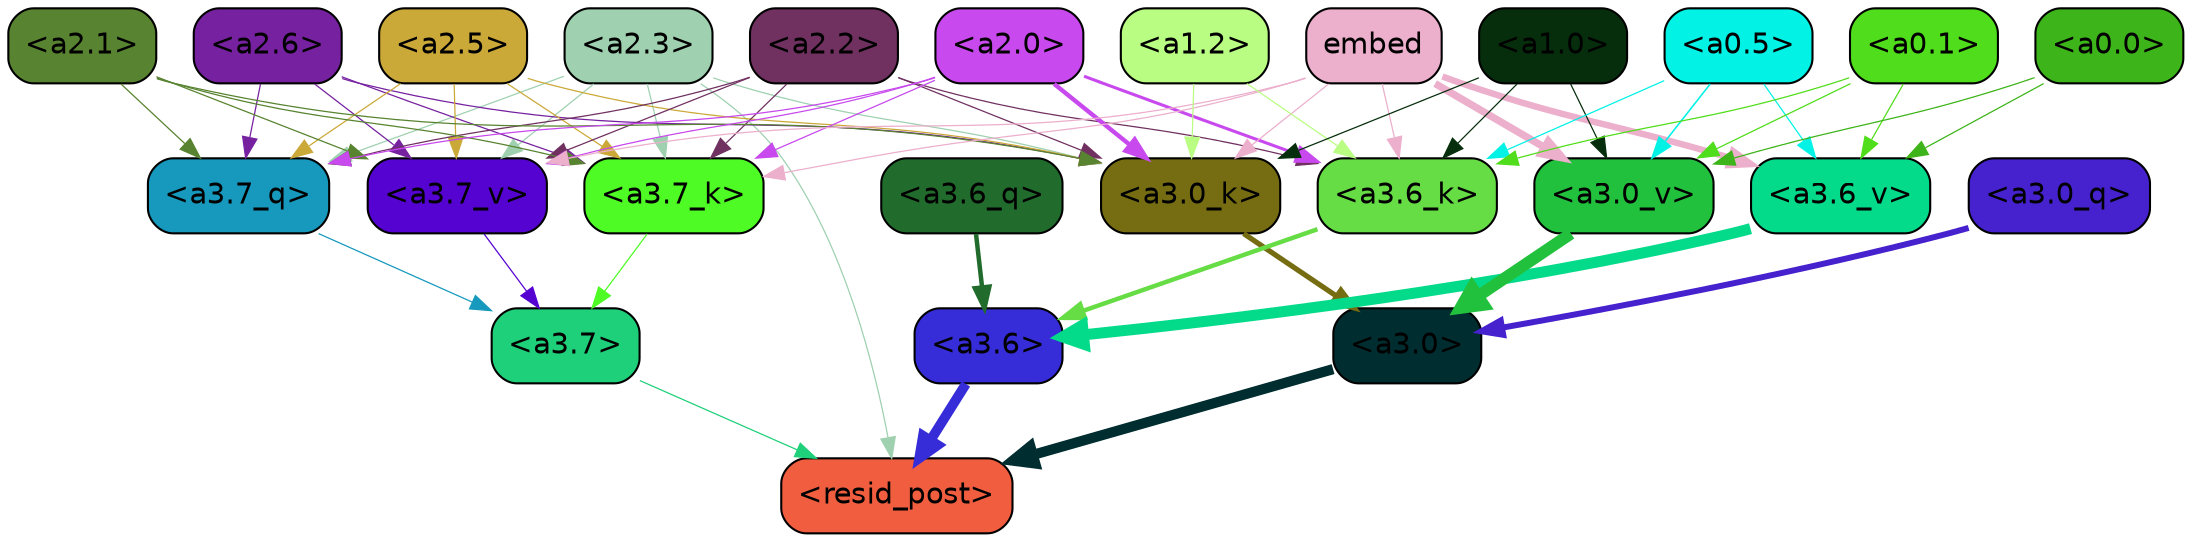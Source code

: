 strict digraph "" {
	graph [bgcolor=transparent,
		layout=dot,
		overlap=false,
		splines=true
	];
	"<a3.7>"	[color=black,
		fillcolor="#1fd07a",
		fontname=Helvetica,
		shape=box,
		style="filled, rounded"];
	"<resid_post>"	[color=black,
		fillcolor="#f05d3f",
		fontname=Helvetica,
		shape=box,
		style="filled, rounded"];
	"<a3.7>" -> "<resid_post>"	[color="#1fd07a",
		penwidth=0.6];
	"<a3.6>"	[color=black,
		fillcolor="#362cd8",
		fontname=Helvetica,
		shape=box,
		style="filled, rounded"];
	"<a3.6>" -> "<resid_post>"	[color="#362cd8",
		penwidth=4.7534414529800415];
	"<a3.0>"	[color=black,
		fillcolor="#002d30",
		fontname=Helvetica,
		shape=box,
		style="filled, rounded"];
	"<a3.0>" -> "<resid_post>"	[color="#002d30",
		penwidth=4.898576855659485];
	"<a2.3>"	[color=black,
		fillcolor="#9fd1b0",
		fontname=Helvetica,
		shape=box,
		style="filled, rounded"];
	"<a2.3>" -> "<resid_post>"	[color="#9fd1b0",
		penwidth=0.6];
	"<a3.7_q>"	[color=black,
		fillcolor="#1699bd",
		fontname=Helvetica,
		shape=box,
		style="filled, rounded"];
	"<a2.3>" -> "<a3.7_q>"	[color="#9fd1b0",
		penwidth=0.6];
	"<a3.7_k>"	[color=black,
		fillcolor="#4efb25",
		fontname=Helvetica,
		shape=box,
		style="filled, rounded"];
	"<a2.3>" -> "<a3.7_k>"	[color="#9fd1b0",
		penwidth=0.6];
	"<a3.0_k>"	[color=black,
		fillcolor="#766d13",
		fontname=Helvetica,
		shape=box,
		style="filled, rounded"];
	"<a2.3>" -> "<a3.0_k>"	[color="#9fd1b0",
		penwidth=0.6];
	"<a3.7_v>"	[color=black,
		fillcolor="#5503d1",
		fontname=Helvetica,
		shape=box,
		style="filled, rounded"];
	"<a2.3>" -> "<a3.7_v>"	[color="#9fd1b0",
		penwidth=0.6];
	"<a3.7_q>" -> "<a3.7>"	[color="#1699bd",
		penwidth=0.6];
	"<a3.6_q>"	[color=black,
		fillcolor="#216c2d",
		fontname=Helvetica,
		shape=box,
		style="filled, rounded"];
	"<a3.6_q>" -> "<a3.6>"	[color="#216c2d",
		penwidth=2.160832464694977];
	"<a3.0_q>"	[color=black,
		fillcolor="#4621ce",
		fontname=Helvetica,
		shape=box,
		style="filled, rounded"];
	"<a3.0_q>" -> "<a3.0>"	[color="#4621ce",
		penwidth=2.870753765106201];
	"<a3.7_k>" -> "<a3.7>"	[color="#4efb25",
		penwidth=0.6];
	"<a3.6_k>"	[color=black,
		fillcolor="#66dc45",
		fontname=Helvetica,
		shape=box,
		style="filled, rounded"];
	"<a3.6_k>" -> "<a3.6>"	[color="#66dc45",
		penwidth=2.13908451795578];
	"<a3.0_k>" -> "<a3.0>"	[color="#766d13",
		penwidth=2.520303964614868];
	"<a3.7_v>" -> "<a3.7>"	[color="#5503d1",
		penwidth=0.6];
	"<a3.6_v>"	[color=black,
		fillcolor="#04db8a",
		fontname=Helvetica,
		shape=box,
		style="filled, rounded"];
	"<a3.6_v>" -> "<a3.6>"	[color="#04db8a",
		penwidth=5.297133803367615];
	"<a3.0_v>"	[color=black,
		fillcolor="#21c13d",
		fontname=Helvetica,
		shape=box,
		style="filled, rounded"];
	"<a3.0_v>" -> "<a3.0>"	[color="#21c13d",
		penwidth=5.680712580680847];
	"<a2.6>"	[color=black,
		fillcolor="#7621a0",
		fontname=Helvetica,
		shape=box,
		style="filled, rounded"];
	"<a2.6>" -> "<a3.7_q>"	[color="#7621a0",
		penwidth=0.6];
	"<a2.6>" -> "<a3.7_k>"	[color="#7621a0",
		penwidth=0.6];
	"<a2.6>" -> "<a3.0_k>"	[color="#7621a0",
		penwidth=0.6];
	"<a2.6>" -> "<a3.7_v>"	[color="#7621a0",
		penwidth=0.6];
	"<a2.5>"	[color=black,
		fillcolor="#cba939",
		fontname=Helvetica,
		shape=box,
		style="filled, rounded"];
	"<a2.5>" -> "<a3.7_q>"	[color="#cba939",
		penwidth=0.6];
	"<a2.5>" -> "<a3.7_k>"	[color="#cba939",
		penwidth=0.6];
	"<a2.5>" -> "<a3.0_k>"	[color="#cba939",
		penwidth=0.6];
	"<a2.5>" -> "<a3.7_v>"	[color="#cba939",
		penwidth=0.6];
	"<a2.2>"	[color=black,
		fillcolor="#703161",
		fontname=Helvetica,
		shape=box,
		style="filled, rounded"];
	"<a2.2>" -> "<a3.7_q>"	[color="#703161",
		penwidth=0.6];
	"<a2.2>" -> "<a3.7_k>"	[color="#703161",
		penwidth=0.6];
	"<a2.2>" -> "<a3.6_k>"	[color="#703161",
		penwidth=0.6];
	"<a2.2>" -> "<a3.0_k>"	[color="#703161",
		penwidth=0.6];
	"<a2.2>" -> "<a3.7_v>"	[color="#703161",
		penwidth=0.6];
	"<a2.1>"	[color=black,
		fillcolor="#588330",
		fontname=Helvetica,
		shape=box,
		style="filled, rounded"];
	"<a2.1>" -> "<a3.7_q>"	[color="#588330",
		penwidth=0.6];
	"<a2.1>" -> "<a3.7_k>"	[color="#588330",
		penwidth=0.6];
	"<a2.1>" -> "<a3.0_k>"	[color="#588330",
		penwidth=0.6];
	"<a2.1>" -> "<a3.7_v>"	[color="#588330",
		penwidth=0.6];
	"<a2.0>"	[color=black,
		fillcolor="#c849ed",
		fontname=Helvetica,
		shape=box,
		style="filled, rounded"];
	"<a2.0>" -> "<a3.7_q>"	[color="#c849ed",
		penwidth=0.6];
	"<a2.0>" -> "<a3.7_k>"	[color="#c849ed",
		penwidth=0.6];
	"<a2.0>" -> "<a3.6_k>"	[color="#c849ed",
		penwidth=1.4807794839143753];
	"<a2.0>" -> "<a3.0_k>"	[color="#c849ed",
		penwidth=2.095262974500656];
	"<a2.0>" -> "<a3.7_v>"	[color="#c849ed",
		penwidth=0.6];
	embed	[color=black,
		fillcolor="#ecafcc",
		fontname=Helvetica,
		shape=box,
		style="filled, rounded"];
	embed -> "<a3.7_k>"	[color="#ecafcc",
		penwidth=0.6];
	embed -> "<a3.6_k>"	[color="#ecafcc",
		penwidth=0.6];
	embed -> "<a3.0_k>"	[color="#ecafcc",
		penwidth=0.6];
	embed -> "<a3.7_v>"	[color="#ecafcc",
		penwidth=0.6];
	embed -> "<a3.6_v>"	[color="#ecafcc",
		penwidth=3.067279100418091];
	embed -> "<a3.0_v>"	[color="#ecafcc",
		penwidth=3.5202720761299133];
	"<a1.2>"	[color=black,
		fillcolor="#bafd83",
		fontname=Helvetica,
		shape=box,
		style="filled, rounded"];
	"<a1.2>" -> "<a3.6_k>"	[color="#bafd83",
		penwidth=0.6];
	"<a1.2>" -> "<a3.0_k>"	[color="#bafd83",
		penwidth=0.6];
	"<a1.0>"	[color=black,
		fillcolor="#062e0c",
		fontname=Helvetica,
		shape=box,
		style="filled, rounded"];
	"<a1.0>" -> "<a3.6_k>"	[color="#062e0c",
		penwidth=0.6];
	"<a1.0>" -> "<a3.0_k>"	[color="#062e0c",
		penwidth=0.6];
	"<a1.0>" -> "<a3.0_v>"	[color="#062e0c",
		penwidth=0.6];
	"<a0.5>"	[color=black,
		fillcolor="#02f2e5",
		fontname=Helvetica,
		shape=box,
		style="filled, rounded"];
	"<a0.5>" -> "<a3.6_k>"	[color="#02f2e5",
		penwidth=0.6];
	"<a0.5>" -> "<a3.6_v>"	[color="#02f2e5",
		penwidth=0.6];
	"<a0.5>" -> "<a3.0_v>"	[color="#02f2e5",
		penwidth=0.764040544629097];
	"<a0.1>"	[color=black,
		fillcolor="#50dd1b",
		fontname=Helvetica,
		shape=box,
		style="filled, rounded"];
	"<a0.1>" -> "<a3.6_k>"	[color="#50dd1b",
		penwidth=0.6];
	"<a0.1>" -> "<a3.6_v>"	[color="#50dd1b",
		penwidth=0.6];
	"<a0.1>" -> "<a3.0_v>"	[color="#50dd1b",
		penwidth=0.6];
	"<a0.0>"	[color=black,
		fillcolor="#3db419",
		fontname=Helvetica,
		shape=box,
		style="filled, rounded"];
	"<a0.0>" -> "<a3.6_v>"	[color="#3db419",
		penwidth=0.6];
	"<a0.0>" -> "<a3.0_v>"	[color="#3db419",
		penwidth=0.6];
}
